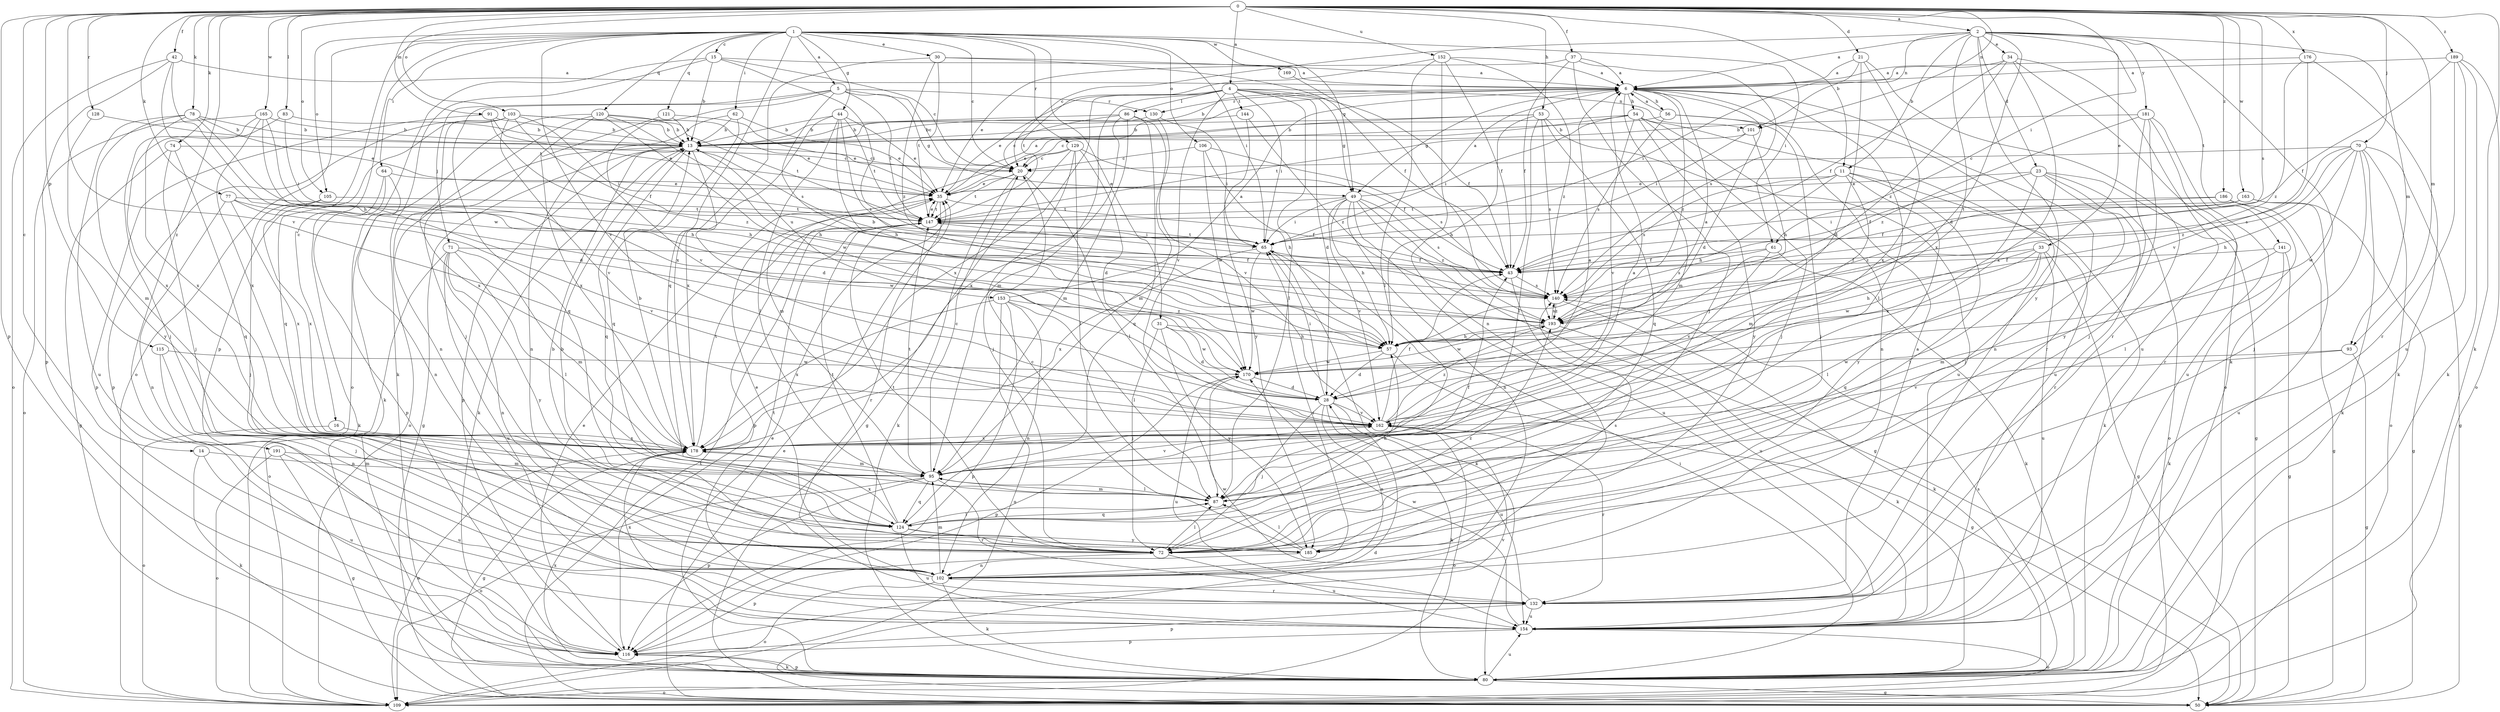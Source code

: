 strict digraph  {
0;
1;
2;
4;
5;
6;
11;
13;
14;
15;
16;
20;
21;
23;
28;
30;
31;
33;
34;
35;
37;
42;
43;
44;
49;
50;
53;
54;
56;
57;
61;
62;
64;
65;
70;
71;
72;
74;
77;
78;
80;
83;
86;
87;
91;
93;
95;
101;
102;
103;
105;
106;
109;
115;
116;
120;
121;
124;
128;
129;
130;
132;
140;
141;
144;
147;
152;
153;
154;
162;
163;
165;
169;
170;
176;
178;
181;
185;
186;
189;
191;
193;
0 -> 2  [label=a];
0 -> 4  [label=a];
0 -> 11  [label=b];
0 -> 14  [label=c];
0 -> 21  [label=d];
0 -> 37  [label=f];
0 -> 42  [label=f];
0 -> 53  [label=h];
0 -> 61  [label=i];
0 -> 70  [label=j];
0 -> 74  [label=k];
0 -> 77  [label=k];
0 -> 78  [label=k];
0 -> 80  [label=k];
0 -> 83  [label=l];
0 -> 91  [label=m];
0 -> 93  [label=m];
0 -> 101  [label=n];
0 -> 103  [label=o];
0 -> 105  [label=o];
0 -> 115  [label=p];
0 -> 116  [label=p];
0 -> 128  [label=r];
0 -> 140  [label=s];
0 -> 152  [label=u];
0 -> 162  [label=v];
0 -> 163  [label=w];
0 -> 165  [label=w];
0 -> 176  [label=x];
0 -> 186  [label=z];
0 -> 189  [label=z];
0 -> 191  [label=z];
1 -> 5  [label=a];
1 -> 15  [label=c];
1 -> 16  [label=c];
1 -> 20  [label=c];
1 -> 30  [label=e];
1 -> 31  [label=e];
1 -> 44  [label=g];
1 -> 49  [label=g];
1 -> 61  [label=i];
1 -> 62  [label=i];
1 -> 64  [label=i];
1 -> 65  [label=i];
1 -> 105  [label=o];
1 -> 106  [label=o];
1 -> 109  [label=o];
1 -> 116  [label=p];
1 -> 120  [label=q];
1 -> 121  [label=q];
1 -> 124  [label=q];
1 -> 129  [label=r];
1 -> 162  [label=v];
1 -> 169  [label=w];
2 -> 6  [label=a];
2 -> 11  [label=b];
2 -> 20  [label=c];
2 -> 23  [label=d];
2 -> 28  [label=d];
2 -> 33  [label=e];
2 -> 34  [label=e];
2 -> 80  [label=k];
2 -> 93  [label=m];
2 -> 101  [label=n];
2 -> 141  [label=t];
2 -> 178  [label=x];
2 -> 181  [label=y];
2 -> 185  [label=y];
4 -> 28  [label=d];
4 -> 35  [label=e];
4 -> 43  [label=f];
4 -> 49  [label=g];
4 -> 65  [label=i];
4 -> 86  [label=l];
4 -> 87  [label=l];
4 -> 95  [label=m];
4 -> 101  [label=n];
4 -> 144  [label=t];
4 -> 162  [label=v];
4 -> 178  [label=x];
5 -> 20  [label=c];
5 -> 49  [label=g];
5 -> 71  [label=j];
5 -> 124  [label=q];
5 -> 130  [label=r];
5 -> 140  [label=s];
5 -> 147  [label=t];
5 -> 162  [label=v];
6 -> 13  [label=b];
6 -> 28  [label=d];
6 -> 49  [label=g];
6 -> 54  [label=h];
6 -> 56  [label=h];
6 -> 87  [label=l];
6 -> 95  [label=m];
6 -> 130  [label=r];
6 -> 132  [label=r];
6 -> 193  [label=z];
11 -> 35  [label=e];
11 -> 57  [label=h];
11 -> 72  [label=j];
11 -> 80  [label=k];
11 -> 95  [label=m];
11 -> 140  [label=s];
11 -> 185  [label=y];
13 -> 20  [label=c];
13 -> 28  [label=d];
13 -> 50  [label=g];
13 -> 80  [label=k];
13 -> 109  [label=o];
13 -> 116  [label=p];
13 -> 124  [label=q];
13 -> 153  [label=u];
14 -> 80  [label=k];
14 -> 95  [label=m];
14 -> 154  [label=u];
15 -> 6  [label=a];
15 -> 13  [label=b];
15 -> 20  [label=c];
15 -> 65  [label=i];
15 -> 80  [label=k];
15 -> 109  [label=o];
16 -> 109  [label=o];
16 -> 178  [label=x];
20 -> 35  [label=e];
20 -> 80  [label=k];
20 -> 87  [label=l];
20 -> 147  [label=t];
21 -> 6  [label=a];
21 -> 28  [label=d];
21 -> 65  [label=i];
21 -> 132  [label=r];
21 -> 178  [label=x];
23 -> 35  [label=e];
23 -> 43  [label=f];
23 -> 50  [label=g];
23 -> 72  [label=j];
23 -> 109  [label=o];
23 -> 132  [label=r];
23 -> 178  [label=x];
28 -> 65  [label=i];
28 -> 72  [label=j];
28 -> 80  [label=k];
28 -> 102  [label=n];
28 -> 154  [label=u];
28 -> 162  [label=v];
30 -> 6  [label=a];
30 -> 43  [label=f];
30 -> 147  [label=t];
30 -> 178  [label=x];
30 -> 193  [label=z];
31 -> 28  [label=d];
31 -> 57  [label=h];
31 -> 72  [label=j];
31 -> 170  [label=w];
31 -> 185  [label=y];
33 -> 43  [label=f];
33 -> 50  [label=g];
33 -> 57  [label=h];
33 -> 87  [label=l];
33 -> 124  [label=q];
33 -> 154  [label=u];
33 -> 170  [label=w];
34 -> 6  [label=a];
34 -> 43  [label=f];
34 -> 109  [label=o];
34 -> 154  [label=u];
34 -> 178  [label=x];
34 -> 193  [label=z];
35 -> 6  [label=a];
35 -> 43  [label=f];
35 -> 116  [label=p];
35 -> 132  [label=r];
35 -> 147  [label=t];
37 -> 6  [label=a];
37 -> 35  [label=e];
37 -> 43  [label=f];
37 -> 72  [label=j];
37 -> 140  [label=s];
42 -> 6  [label=a];
42 -> 57  [label=h];
42 -> 109  [label=o];
42 -> 116  [label=p];
42 -> 170  [label=w];
43 -> 140  [label=s];
43 -> 154  [label=u];
44 -> 13  [label=b];
44 -> 35  [label=e];
44 -> 57  [label=h];
44 -> 87  [label=l];
44 -> 140  [label=s];
44 -> 147  [label=t];
44 -> 178  [label=x];
49 -> 6  [label=a];
49 -> 50  [label=g];
49 -> 57  [label=h];
49 -> 65  [label=i];
49 -> 102  [label=n];
49 -> 140  [label=s];
49 -> 147  [label=t];
49 -> 154  [label=u];
49 -> 162  [label=v];
49 -> 193  [label=z];
50 -> 28  [label=d];
50 -> 35  [label=e];
50 -> 147  [label=t];
53 -> 13  [label=b];
53 -> 35  [label=e];
53 -> 57  [label=h];
53 -> 87  [label=l];
53 -> 124  [label=q];
53 -> 140  [label=s];
53 -> 154  [label=u];
54 -> 13  [label=b];
54 -> 20  [label=c];
54 -> 65  [label=i];
54 -> 72  [label=j];
54 -> 102  [label=n];
54 -> 154  [label=u];
54 -> 162  [label=v];
54 -> 185  [label=y];
56 -> 6  [label=a];
56 -> 13  [label=b];
56 -> 72  [label=j];
56 -> 102  [label=n];
56 -> 140  [label=s];
57 -> 6  [label=a];
57 -> 28  [label=d];
57 -> 50  [label=g];
57 -> 170  [label=w];
61 -> 43  [label=f];
61 -> 80  [label=k];
61 -> 140  [label=s];
61 -> 162  [label=v];
62 -> 13  [label=b];
62 -> 35  [label=e];
62 -> 102  [label=n];
62 -> 124  [label=q];
64 -> 35  [label=e];
64 -> 80  [label=k];
64 -> 102  [label=n];
64 -> 116  [label=p];
65 -> 43  [label=f];
65 -> 80  [label=k];
65 -> 147  [label=t];
65 -> 170  [label=w];
65 -> 178  [label=x];
70 -> 20  [label=c];
70 -> 50  [label=g];
70 -> 57  [label=h];
70 -> 72  [label=j];
70 -> 80  [label=k];
70 -> 109  [label=o];
70 -> 140  [label=s];
70 -> 170  [label=w];
70 -> 193  [label=z];
71 -> 43  [label=f];
71 -> 87  [label=l];
71 -> 95  [label=m];
71 -> 102  [label=n];
71 -> 109  [label=o];
71 -> 154  [label=u];
71 -> 185  [label=y];
72 -> 13  [label=b];
72 -> 87  [label=l];
72 -> 116  [label=p];
72 -> 147  [label=t];
72 -> 154  [label=u];
72 -> 193  [label=z];
74 -> 20  [label=c];
74 -> 50  [label=g];
74 -> 72  [label=j];
74 -> 124  [label=q];
77 -> 102  [label=n];
77 -> 147  [label=t];
77 -> 162  [label=v];
77 -> 170  [label=w];
77 -> 178  [label=x];
78 -> 13  [label=b];
78 -> 35  [label=e];
78 -> 57  [label=h];
78 -> 95  [label=m];
78 -> 154  [label=u];
78 -> 178  [label=x];
80 -> 35  [label=e];
80 -> 50  [label=g];
80 -> 65  [label=i];
80 -> 109  [label=o];
80 -> 116  [label=p];
80 -> 140  [label=s];
80 -> 154  [label=u];
80 -> 178  [label=x];
83 -> 13  [label=b];
83 -> 65  [label=i];
83 -> 178  [label=x];
86 -> 13  [label=b];
86 -> 20  [label=c];
86 -> 95  [label=m];
86 -> 124  [label=q];
86 -> 162  [label=v];
86 -> 178  [label=x];
87 -> 43  [label=f];
87 -> 95  [label=m];
87 -> 124  [label=q];
91 -> 13  [label=b];
91 -> 35  [label=e];
91 -> 116  [label=p];
91 -> 193  [label=z];
93 -> 50  [label=g];
93 -> 162  [label=v];
93 -> 170  [label=w];
95 -> 20  [label=c];
95 -> 87  [label=l];
95 -> 109  [label=o];
95 -> 116  [label=p];
95 -> 124  [label=q];
95 -> 132  [label=r];
95 -> 147  [label=t];
95 -> 162  [label=v];
101 -> 57  [label=h];
101 -> 65  [label=i];
101 -> 147  [label=t];
102 -> 35  [label=e];
102 -> 65  [label=i];
102 -> 80  [label=k];
102 -> 95  [label=m];
102 -> 109  [label=o];
102 -> 132  [label=r];
103 -> 13  [label=b];
103 -> 43  [label=f];
103 -> 65  [label=i];
103 -> 116  [label=p];
103 -> 124  [label=q];
103 -> 147  [label=t];
103 -> 162  [label=v];
103 -> 178  [label=x];
105 -> 72  [label=j];
105 -> 147  [label=t];
105 -> 178  [label=x];
106 -> 20  [label=c];
106 -> 57  [label=h];
106 -> 140  [label=s];
106 -> 170  [label=w];
115 -> 72  [label=j];
115 -> 102  [label=n];
115 -> 170  [label=w];
116 -> 35  [label=e];
116 -> 80  [label=k];
116 -> 162  [label=v];
120 -> 13  [label=b];
120 -> 35  [label=e];
120 -> 57  [label=h];
120 -> 72  [label=j];
120 -> 80  [label=k];
120 -> 102  [label=n];
120 -> 170  [label=w];
121 -> 13  [label=b];
121 -> 35  [label=e];
121 -> 178  [label=x];
124 -> 57  [label=h];
124 -> 72  [label=j];
124 -> 87  [label=l];
124 -> 147  [label=t];
124 -> 154  [label=u];
124 -> 178  [label=x];
124 -> 185  [label=y];
128 -> 13  [label=b];
128 -> 185  [label=y];
129 -> 20  [label=c];
129 -> 28  [label=d];
129 -> 43  [label=f];
129 -> 50  [label=g];
129 -> 72  [label=j];
129 -> 87  [label=l];
129 -> 95  [label=m];
130 -> 13  [label=b];
130 -> 65  [label=i];
130 -> 95  [label=m];
132 -> 6  [label=a];
132 -> 116  [label=p];
132 -> 147  [label=t];
132 -> 154  [label=u];
132 -> 170  [label=w];
132 -> 178  [label=x];
140 -> 13  [label=b];
140 -> 80  [label=k];
140 -> 193  [label=z];
141 -> 43  [label=f];
141 -> 50  [label=g];
141 -> 80  [label=k];
141 -> 95  [label=m];
144 -> 13  [label=b];
144 -> 185  [label=y];
144 -> 193  [label=z];
147 -> 35  [label=e];
147 -> 43  [label=f];
147 -> 65  [label=i];
152 -> 6  [label=a];
152 -> 43  [label=f];
152 -> 87  [label=l];
152 -> 102  [label=n];
152 -> 147  [label=t];
152 -> 193  [label=z];
153 -> 6  [label=a];
153 -> 87  [label=l];
153 -> 102  [label=n];
153 -> 109  [label=o];
153 -> 116  [label=p];
153 -> 178  [label=x];
153 -> 193  [label=z];
154 -> 109  [label=o];
154 -> 116  [label=p];
154 -> 170  [label=w];
162 -> 6  [label=a];
162 -> 43  [label=f];
162 -> 109  [label=o];
162 -> 132  [label=r];
162 -> 178  [label=x];
162 -> 193  [label=z];
163 -> 43  [label=f];
163 -> 50  [label=g];
163 -> 65  [label=i];
163 -> 147  [label=t];
163 -> 154  [label=u];
165 -> 13  [label=b];
165 -> 28  [label=d];
165 -> 57  [label=h];
165 -> 72  [label=j];
165 -> 109  [label=o];
165 -> 178  [label=x];
169 -> 140  [label=s];
170 -> 28  [label=d];
170 -> 116  [label=p];
170 -> 154  [label=u];
176 -> 6  [label=a];
176 -> 80  [label=k];
176 -> 162  [label=v];
176 -> 193  [label=z];
178 -> 6  [label=a];
178 -> 13  [label=b];
178 -> 50  [label=g];
178 -> 95  [label=m];
178 -> 109  [label=o];
178 -> 147  [label=t];
181 -> 13  [label=b];
181 -> 72  [label=j];
181 -> 132  [label=r];
181 -> 154  [label=u];
181 -> 185  [label=y];
181 -> 193  [label=z];
185 -> 13  [label=b];
185 -> 20  [label=c];
185 -> 87  [label=l];
185 -> 102  [label=n];
185 -> 140  [label=s];
186 -> 50  [label=g];
186 -> 87  [label=l];
186 -> 147  [label=t];
186 -> 193  [label=z];
189 -> 6  [label=a];
189 -> 43  [label=f];
189 -> 80  [label=k];
189 -> 109  [label=o];
189 -> 132  [label=r];
189 -> 154  [label=u];
191 -> 50  [label=g];
191 -> 95  [label=m];
191 -> 109  [label=o];
191 -> 154  [label=u];
193 -> 57  [label=h];
193 -> 80  [label=k];
193 -> 140  [label=s];
193 -> 170  [label=w];
}
